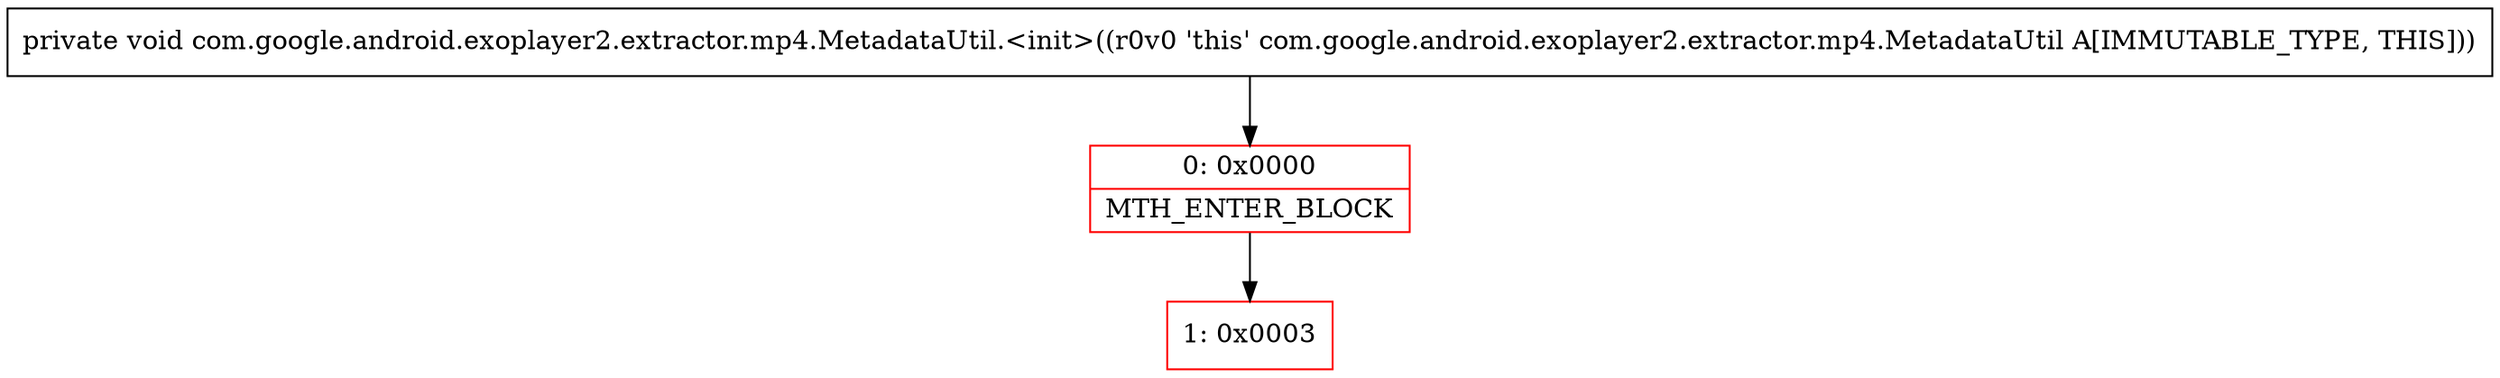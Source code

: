 digraph "CFG forcom.google.android.exoplayer2.extractor.mp4.MetadataUtil.\<init\>()V" {
subgraph cluster_Region_1264942570 {
label = "R(0)";
node [shape=record,color=blue];
}
Node_0 [shape=record,color=red,label="{0\:\ 0x0000|MTH_ENTER_BLOCK\l}"];
Node_1 [shape=record,color=red,label="{1\:\ 0x0003}"];
MethodNode[shape=record,label="{private void com.google.android.exoplayer2.extractor.mp4.MetadataUtil.\<init\>((r0v0 'this' com.google.android.exoplayer2.extractor.mp4.MetadataUtil A[IMMUTABLE_TYPE, THIS])) }"];
MethodNode -> Node_0;
Node_0 -> Node_1;
}

